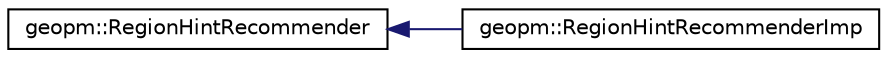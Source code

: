 digraph "Graphical Class Hierarchy"
{
 // LATEX_PDF_SIZE
  edge [fontname="Helvetica",fontsize="10",labelfontname="Helvetica",labelfontsize="10"];
  node [fontname="Helvetica",fontsize="10",shape=record];
  rankdir="LR";
  Node0 [label="geopm::RegionHintRecommender",height=0.2,width=0.4,color="black", fillcolor="white", style="filled",URL="$classgeopm_1_1_region_hint_recommender.html",tooltip="Class ingesting the output from a DomainNetMap and a frequency map json file and determining a recomm..."];
  Node0 -> Node1 [dir="back",color="midnightblue",fontsize="10",style="solid",fontname="Helvetica"];
  Node1 [label="geopm::RegionHintRecommenderImp",height=0.2,width=0.4,color="black", fillcolor="white", style="filled",URL="$classgeopm_1_1_region_hint_recommender_imp.html",tooltip="Class ingesting region classification logits and a frequency map json file and determining a recommen..."];
}
